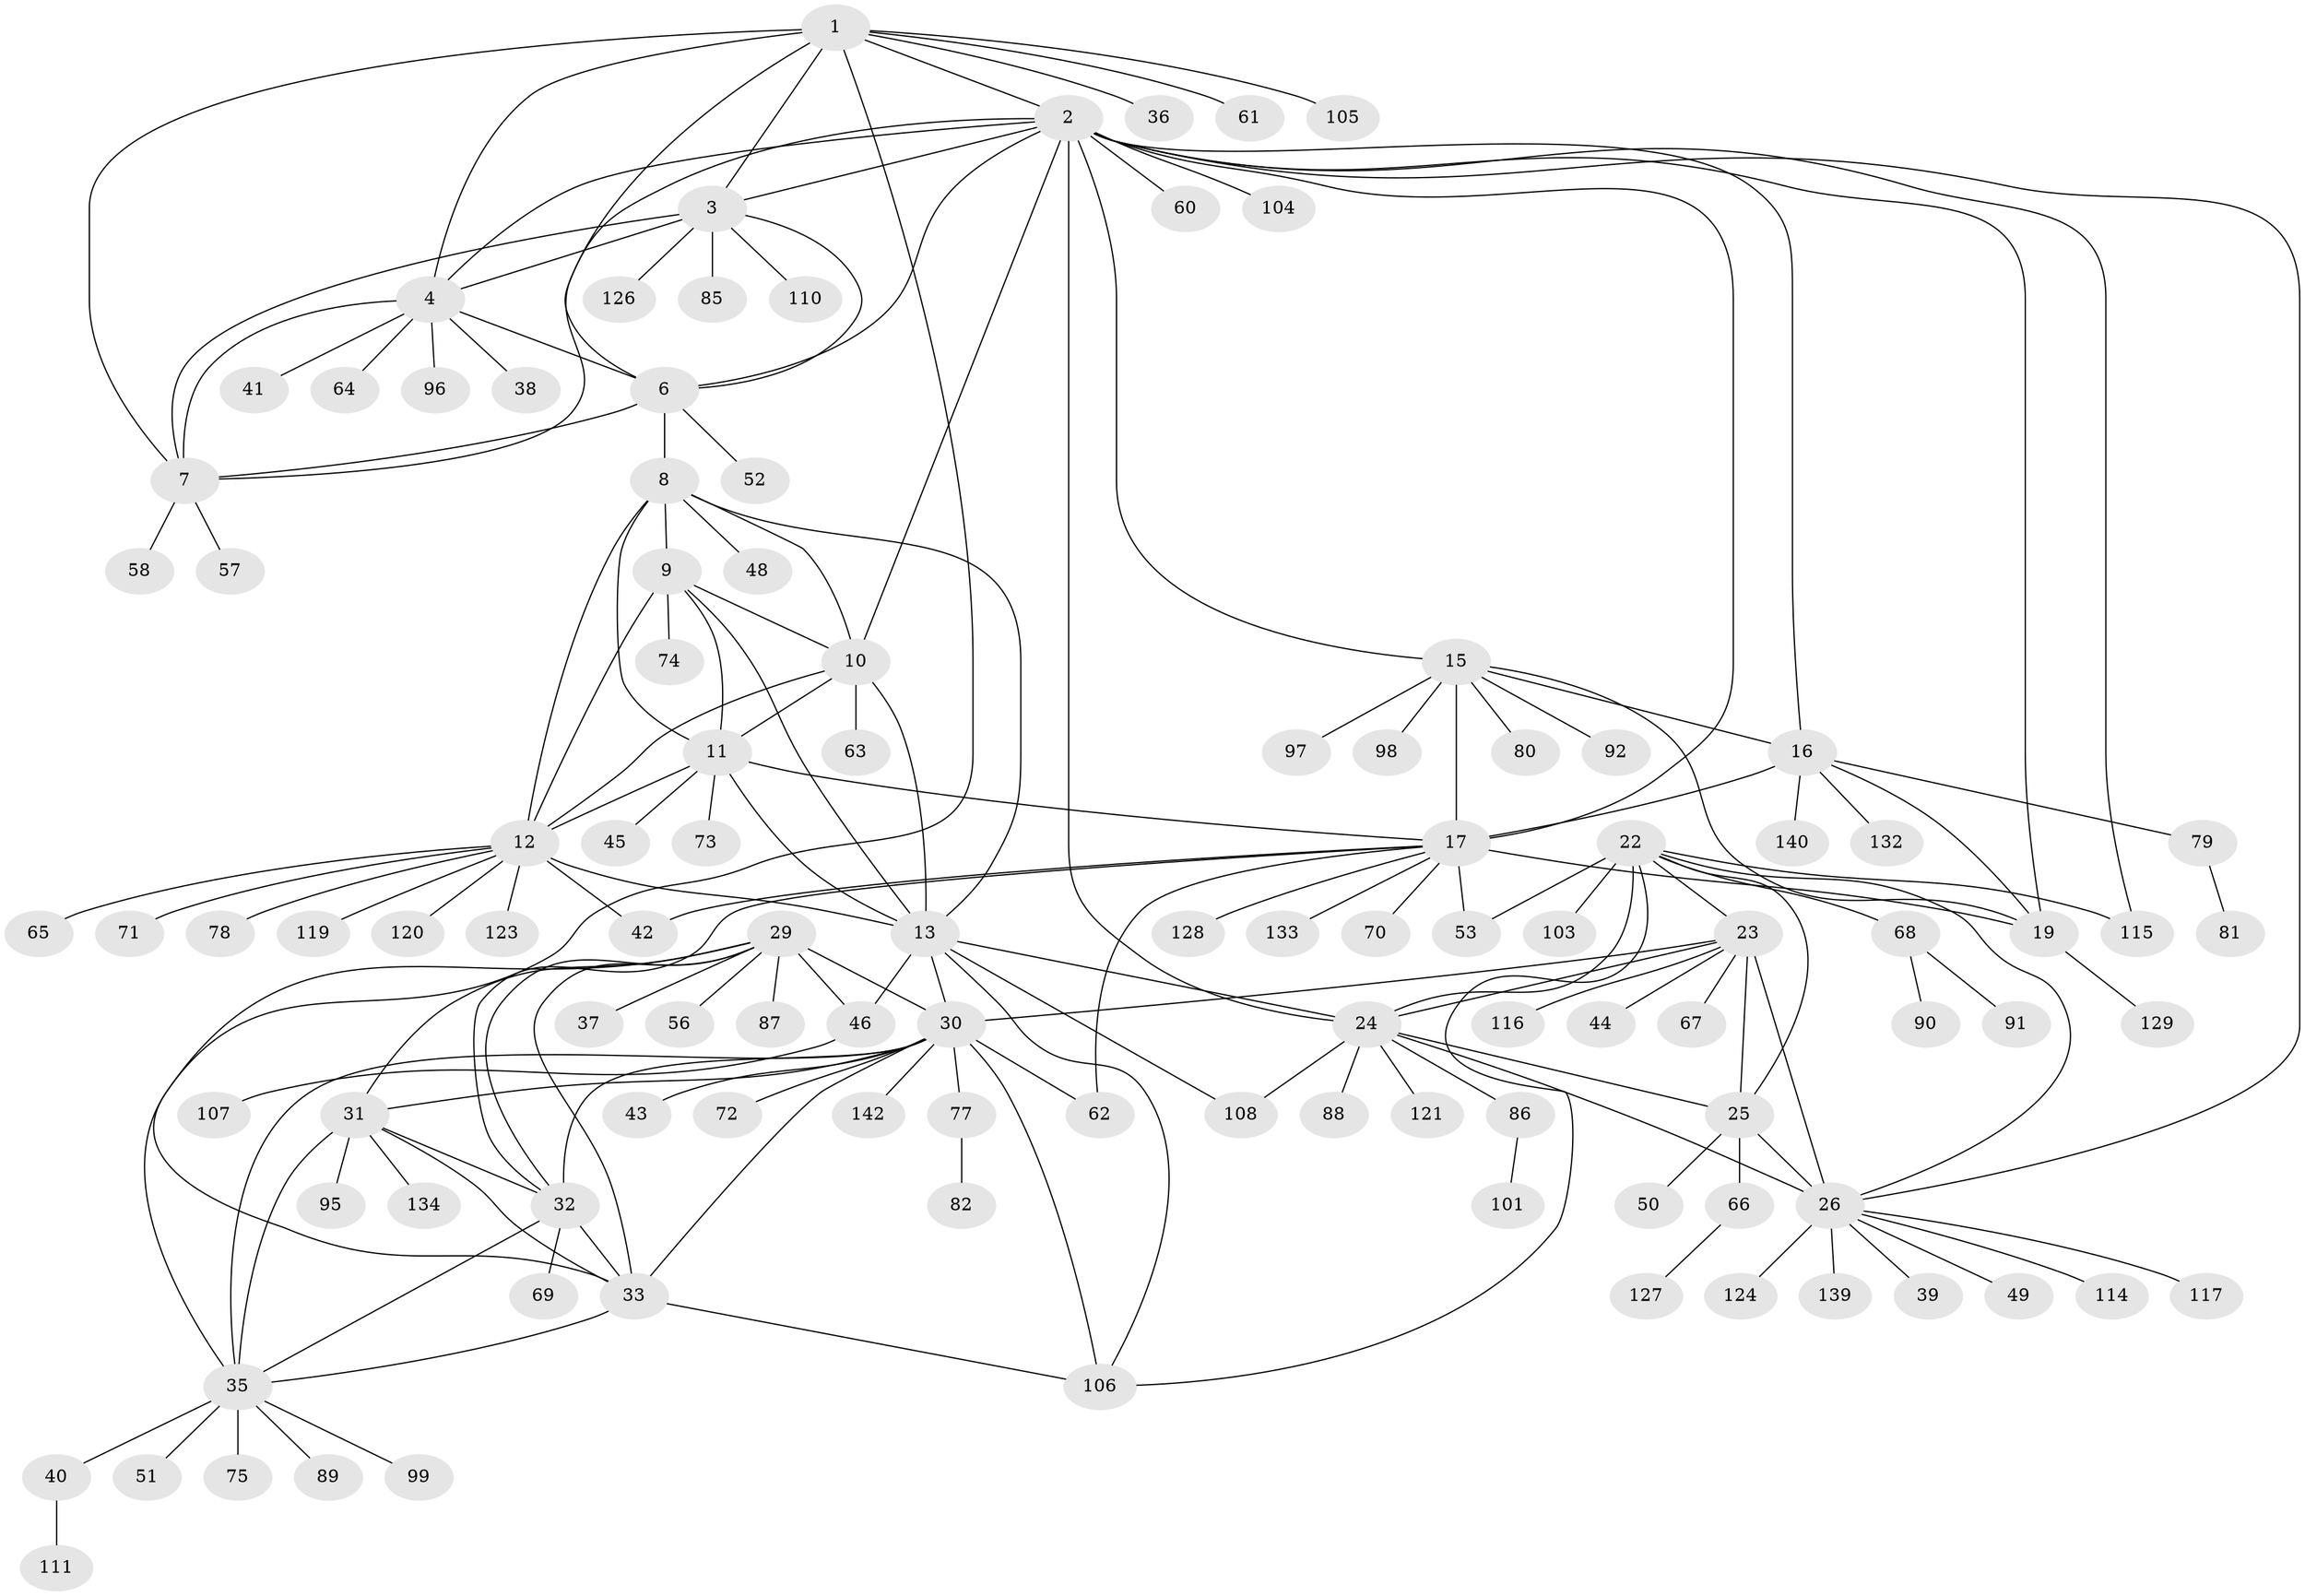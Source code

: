// original degree distribution, {10: 0.08450704225352113, 9: 0.035211267605633804, 6: 0.014084507042253521, 8: 0.06338028169014084, 11: 0.04225352112676056, 12: 0.007042253521126761, 1: 0.5774647887323944, 3: 0.035211267605633804, 2: 0.13380281690140844, 4: 0.007042253521126761}
// Generated by graph-tools (version 1.1) at 2025/11/02/27/25 16:11:34]
// undirected, 110 vertices, 167 edges
graph export_dot {
graph [start="1"]
  node [color=gray90,style=filled];
  1;
  2 [super="+18"];
  3;
  4 [super="+5"];
  6 [super="+136"];
  7 [super="+59"];
  8;
  9 [super="+113"];
  10 [super="+55"];
  11 [super="+93"];
  12 [super="+14"];
  13;
  15 [super="+20"];
  16 [super="+131"];
  17 [super="+21"];
  19 [super="+100"];
  22 [super="+47"];
  23 [super="+102"];
  24 [super="+27"];
  25 [super="+54"];
  26 [super="+28"];
  29 [super="+125"];
  30 [super="+34"];
  31 [super="+109"];
  32;
  33 [super="+137"];
  35 [super="+76"];
  36;
  37;
  38;
  39;
  40 [super="+84"];
  41;
  42 [super="+94"];
  43;
  44;
  45;
  46 [super="+130"];
  48;
  49;
  50;
  51;
  52;
  53 [super="+118"];
  56;
  57 [super="+135"];
  58;
  60;
  61 [super="+83"];
  62;
  63;
  64;
  65;
  66;
  67;
  68;
  69;
  70;
  71;
  72;
  73;
  74;
  75;
  77;
  78;
  79;
  80;
  81;
  82;
  85 [super="+122"];
  86;
  87;
  88;
  89;
  90;
  91;
  92;
  95;
  96;
  97;
  98;
  99;
  101;
  103;
  104;
  105;
  106 [super="+112"];
  107;
  108;
  110;
  111;
  114 [super="+138"];
  115;
  116;
  117;
  119 [super="+141"];
  120;
  121;
  123;
  124;
  126;
  127;
  128;
  129;
  132;
  133;
  134;
  139;
  140;
  142;
  1 -- 2;
  1 -- 3;
  1 -- 4 [weight=2];
  1 -- 6;
  1 -- 7;
  1 -- 33;
  1 -- 36;
  1 -- 61;
  1 -- 105;
  2 -- 3;
  2 -- 4 [weight=2];
  2 -- 6;
  2 -- 7;
  2 -- 26;
  2 -- 60;
  2 -- 104;
  2 -- 15 [weight=2];
  2 -- 16;
  2 -- 17 [weight=2];
  2 -- 115;
  2 -- 19;
  2 -- 24;
  2 -- 10;
  3 -- 4 [weight=2];
  3 -- 6;
  3 -- 7;
  3 -- 85;
  3 -- 110;
  3 -- 126;
  4 -- 6 [weight=2];
  4 -- 7 [weight=2];
  4 -- 38;
  4 -- 41;
  4 -- 64;
  4 -- 96;
  6 -- 7;
  6 -- 8;
  6 -- 52;
  7 -- 57;
  7 -- 58;
  8 -- 9;
  8 -- 10;
  8 -- 11;
  8 -- 12 [weight=2];
  8 -- 13;
  8 -- 48;
  9 -- 10;
  9 -- 11;
  9 -- 12 [weight=2];
  9 -- 13;
  9 -- 74;
  10 -- 11;
  10 -- 12 [weight=2];
  10 -- 13;
  10 -- 63;
  11 -- 12 [weight=2];
  11 -- 13;
  11 -- 45;
  11 -- 73;
  11 -- 17;
  12 -- 13 [weight=2];
  12 -- 71;
  12 -- 78;
  12 -- 119;
  12 -- 120;
  12 -- 123;
  12 -- 65;
  12 -- 42;
  13 -- 24;
  13 -- 30;
  13 -- 106;
  13 -- 108;
  13 -- 46;
  15 -- 16 [weight=2];
  15 -- 17 [weight=4];
  15 -- 19 [weight=2];
  15 -- 80;
  15 -- 92;
  15 -- 97;
  15 -- 98;
  16 -- 17 [weight=2];
  16 -- 19;
  16 -- 79;
  16 -- 132;
  16 -- 140;
  17 -- 19 [weight=2];
  17 -- 32;
  17 -- 62;
  17 -- 128;
  17 -- 133;
  17 -- 70;
  17 -- 42 [weight=2];
  17 -- 53;
  19 -- 129;
  22 -- 23;
  22 -- 24 [weight=2];
  22 -- 25;
  22 -- 26 [weight=2];
  22 -- 68;
  22 -- 106;
  22 -- 115;
  22 -- 53;
  22 -- 103;
  23 -- 24 [weight=2];
  23 -- 25;
  23 -- 26 [weight=2];
  23 -- 44;
  23 -- 67;
  23 -- 116;
  23 -- 30;
  24 -- 25 [weight=2];
  24 -- 26 [weight=4];
  24 -- 86;
  24 -- 88;
  24 -- 121;
  24 -- 108;
  25 -- 26 [weight=2];
  25 -- 50;
  25 -- 66;
  26 -- 39;
  26 -- 49;
  26 -- 114;
  26 -- 117;
  26 -- 139;
  26 -- 124;
  29 -- 30 [weight=2];
  29 -- 31;
  29 -- 32;
  29 -- 33;
  29 -- 35;
  29 -- 37;
  29 -- 46;
  29 -- 56;
  29 -- 87;
  30 -- 31 [weight=2];
  30 -- 32 [weight=2];
  30 -- 33 [weight=2];
  30 -- 35 [weight=2];
  30 -- 43;
  30 -- 62;
  30 -- 142;
  30 -- 72;
  30 -- 77;
  30 -- 106;
  31 -- 32;
  31 -- 33;
  31 -- 35;
  31 -- 95;
  31 -- 134;
  32 -- 33;
  32 -- 35;
  32 -- 69;
  33 -- 35;
  33 -- 106;
  35 -- 40;
  35 -- 51;
  35 -- 75;
  35 -- 89;
  35 -- 99;
  40 -- 111;
  46 -- 107;
  66 -- 127;
  68 -- 90;
  68 -- 91;
  77 -- 82;
  79 -- 81;
  86 -- 101;
}

